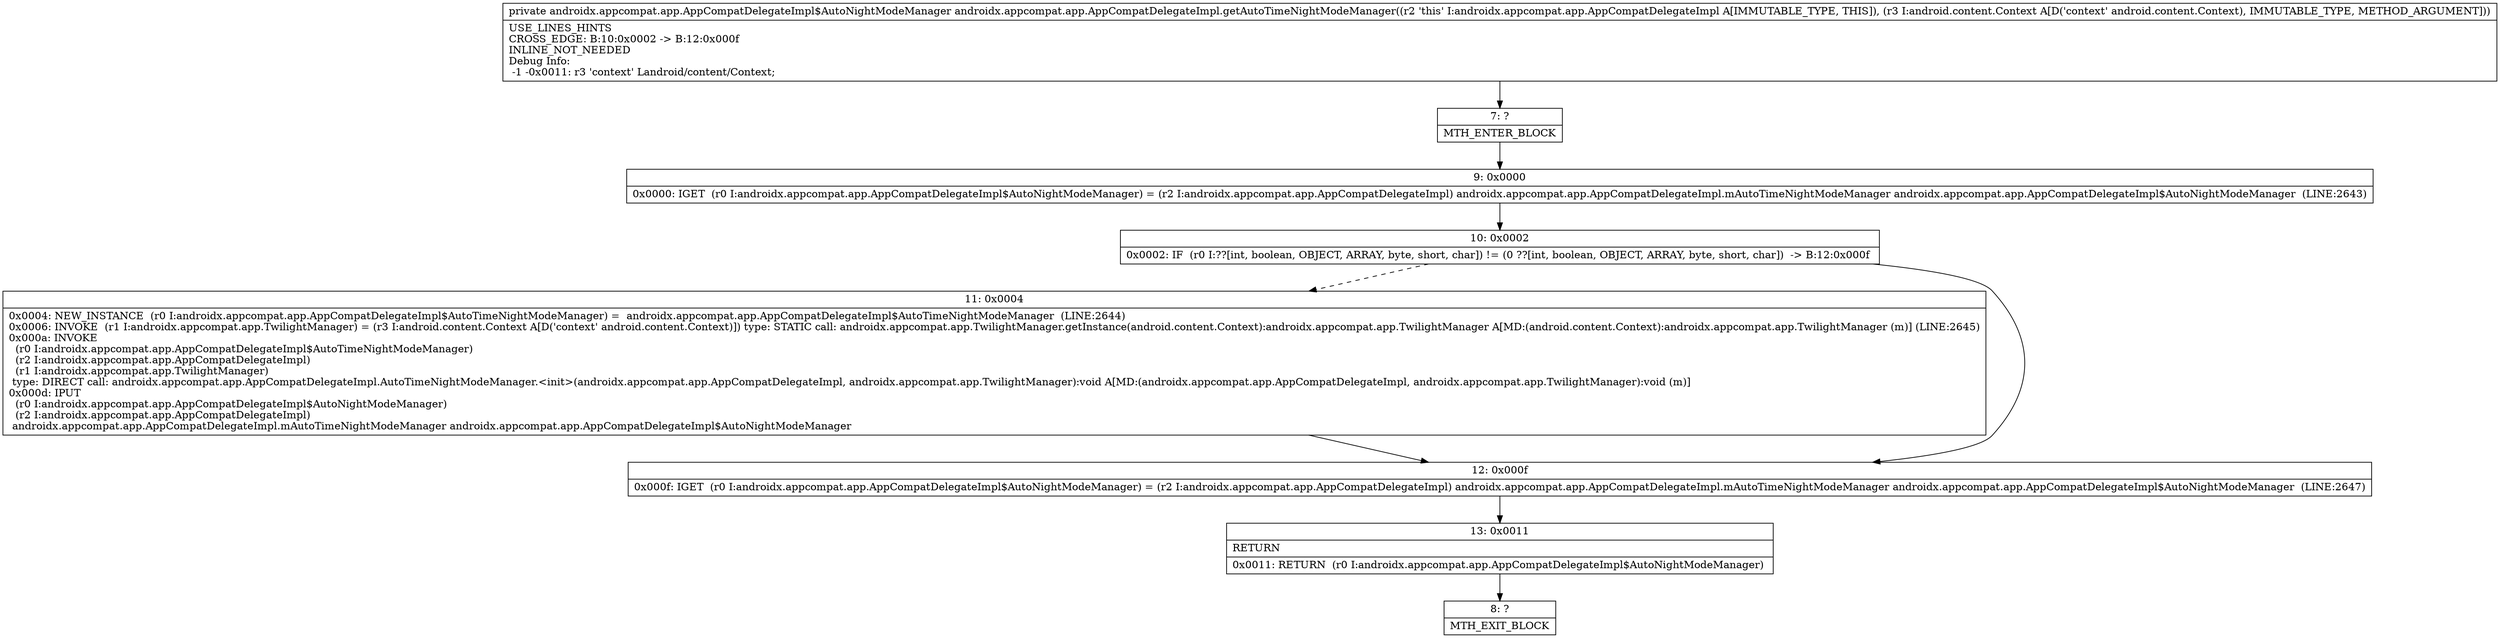 digraph "CFG forandroidx.appcompat.app.AppCompatDelegateImpl.getAutoTimeNightModeManager(Landroid\/content\/Context;)Landroidx\/appcompat\/app\/AppCompatDelegateImpl$AutoNightModeManager;" {
Node_7 [shape=record,label="{7\:\ ?|MTH_ENTER_BLOCK\l}"];
Node_9 [shape=record,label="{9\:\ 0x0000|0x0000: IGET  (r0 I:androidx.appcompat.app.AppCompatDelegateImpl$AutoNightModeManager) = (r2 I:androidx.appcompat.app.AppCompatDelegateImpl) androidx.appcompat.app.AppCompatDelegateImpl.mAutoTimeNightModeManager androidx.appcompat.app.AppCompatDelegateImpl$AutoNightModeManager  (LINE:2643)\l}"];
Node_10 [shape=record,label="{10\:\ 0x0002|0x0002: IF  (r0 I:??[int, boolean, OBJECT, ARRAY, byte, short, char]) != (0 ??[int, boolean, OBJECT, ARRAY, byte, short, char])  \-\> B:12:0x000f \l}"];
Node_11 [shape=record,label="{11\:\ 0x0004|0x0004: NEW_INSTANCE  (r0 I:androidx.appcompat.app.AppCompatDelegateImpl$AutoTimeNightModeManager) =  androidx.appcompat.app.AppCompatDelegateImpl$AutoTimeNightModeManager  (LINE:2644)\l0x0006: INVOKE  (r1 I:androidx.appcompat.app.TwilightManager) = (r3 I:android.content.Context A[D('context' android.content.Context)]) type: STATIC call: androidx.appcompat.app.TwilightManager.getInstance(android.content.Context):androidx.appcompat.app.TwilightManager A[MD:(android.content.Context):androidx.appcompat.app.TwilightManager (m)] (LINE:2645)\l0x000a: INVOKE  \l  (r0 I:androidx.appcompat.app.AppCompatDelegateImpl$AutoTimeNightModeManager)\l  (r2 I:androidx.appcompat.app.AppCompatDelegateImpl)\l  (r1 I:androidx.appcompat.app.TwilightManager)\l type: DIRECT call: androidx.appcompat.app.AppCompatDelegateImpl.AutoTimeNightModeManager.\<init\>(androidx.appcompat.app.AppCompatDelegateImpl, androidx.appcompat.app.TwilightManager):void A[MD:(androidx.appcompat.app.AppCompatDelegateImpl, androidx.appcompat.app.TwilightManager):void (m)]\l0x000d: IPUT  \l  (r0 I:androidx.appcompat.app.AppCompatDelegateImpl$AutoNightModeManager)\l  (r2 I:androidx.appcompat.app.AppCompatDelegateImpl)\l androidx.appcompat.app.AppCompatDelegateImpl.mAutoTimeNightModeManager androidx.appcompat.app.AppCompatDelegateImpl$AutoNightModeManager \l}"];
Node_12 [shape=record,label="{12\:\ 0x000f|0x000f: IGET  (r0 I:androidx.appcompat.app.AppCompatDelegateImpl$AutoNightModeManager) = (r2 I:androidx.appcompat.app.AppCompatDelegateImpl) androidx.appcompat.app.AppCompatDelegateImpl.mAutoTimeNightModeManager androidx.appcompat.app.AppCompatDelegateImpl$AutoNightModeManager  (LINE:2647)\l}"];
Node_13 [shape=record,label="{13\:\ 0x0011|RETURN\l|0x0011: RETURN  (r0 I:androidx.appcompat.app.AppCompatDelegateImpl$AutoNightModeManager) \l}"];
Node_8 [shape=record,label="{8\:\ ?|MTH_EXIT_BLOCK\l}"];
MethodNode[shape=record,label="{private androidx.appcompat.app.AppCompatDelegateImpl$AutoNightModeManager androidx.appcompat.app.AppCompatDelegateImpl.getAutoTimeNightModeManager((r2 'this' I:androidx.appcompat.app.AppCompatDelegateImpl A[IMMUTABLE_TYPE, THIS]), (r3 I:android.content.Context A[D('context' android.content.Context), IMMUTABLE_TYPE, METHOD_ARGUMENT]))  | USE_LINES_HINTS\lCROSS_EDGE: B:10:0x0002 \-\> B:12:0x000f\lINLINE_NOT_NEEDED\lDebug Info:\l  \-1 \-0x0011: r3 'context' Landroid\/content\/Context;\l}"];
MethodNode -> Node_7;Node_7 -> Node_9;
Node_9 -> Node_10;
Node_10 -> Node_11[style=dashed];
Node_10 -> Node_12;
Node_11 -> Node_12;
Node_12 -> Node_13;
Node_13 -> Node_8;
}

